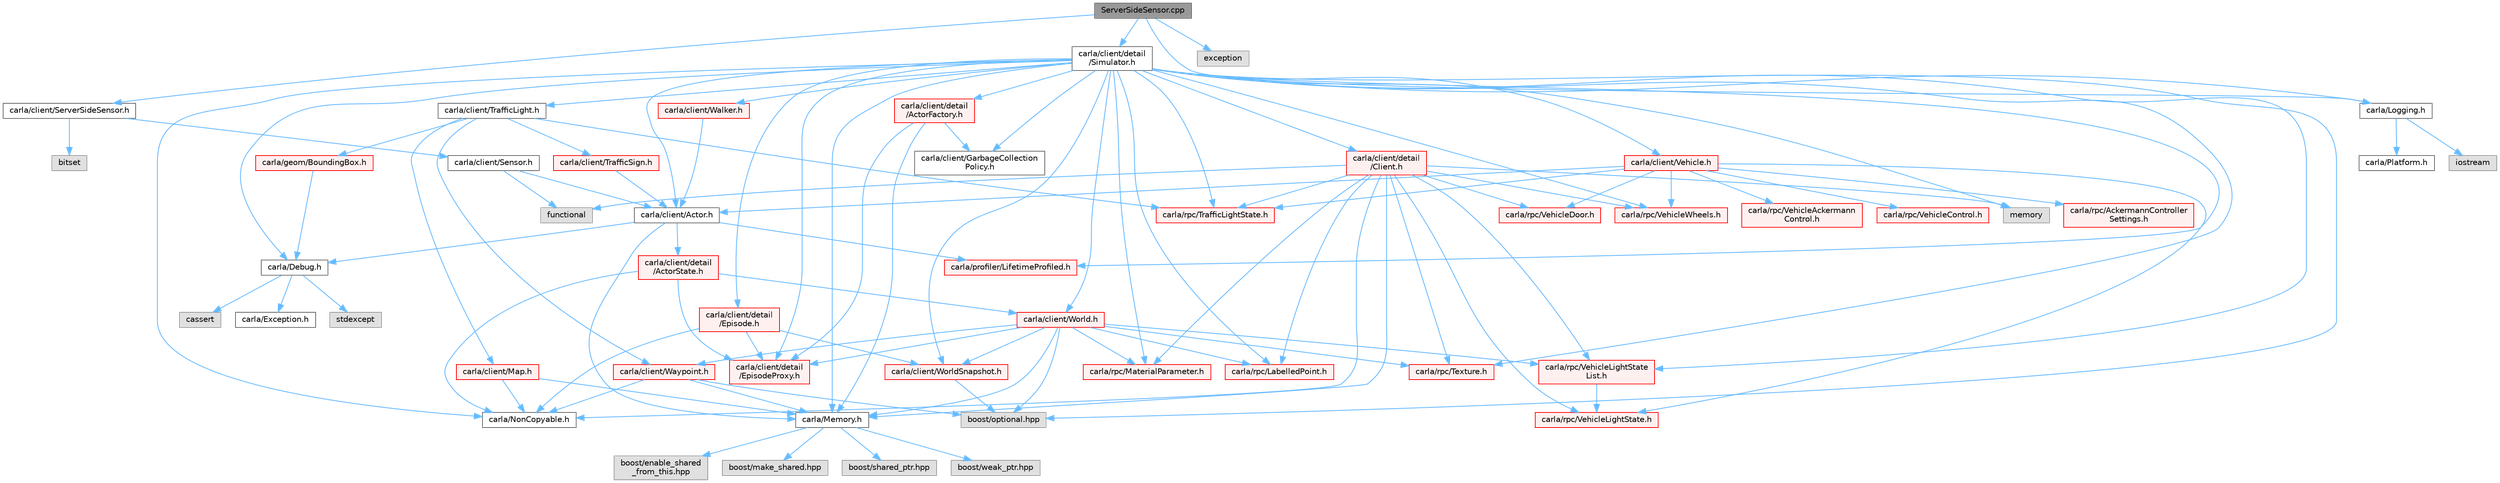 digraph "ServerSideSensor.cpp"
{
 // INTERACTIVE_SVG=YES
 // LATEX_PDF_SIZE
  bgcolor="transparent";
  edge [fontname=Helvetica,fontsize=10,labelfontname=Helvetica,labelfontsize=10];
  node [fontname=Helvetica,fontsize=10,shape=box,height=0.2,width=0.4];
  Node1 [id="Node000001",label="ServerSideSensor.cpp",height=0.2,width=0.4,color="gray40", fillcolor="grey60", style="filled", fontcolor="black",tooltip=" "];
  Node1 -> Node2 [id="edge1_Node000001_Node000002",color="steelblue1",style="solid",tooltip=" "];
  Node2 [id="Node000002",label="carla/client/ServerSideSensor.h",height=0.2,width=0.4,color="grey40", fillcolor="white", style="filled",URL="$db/d29/ServerSideSensor_8h.html",tooltip=" "];
  Node2 -> Node3 [id="edge2_Node000002_Node000003",color="steelblue1",style="solid",tooltip=" "];
  Node3 [id="Node000003",label="carla/client/Sensor.h",height=0.2,width=0.4,color="grey40", fillcolor="white", style="filled",URL="$d8/d58/LibCarla_2source_2carla_2client_2Sensor_8h.html",tooltip=" "];
  Node3 -> Node4 [id="edge3_Node000003_Node000004",color="steelblue1",style="solid",tooltip=" "];
  Node4 [id="Node000004",label="carla/client/Actor.h",height=0.2,width=0.4,color="grey40", fillcolor="white", style="filled",URL="$da/d48/client_2Actor_8h.html",tooltip=" "];
  Node4 -> Node5 [id="edge4_Node000004_Node000005",color="steelblue1",style="solid",tooltip=" "];
  Node5 [id="Node000005",label="carla/Debug.h",height=0.2,width=0.4,color="grey40", fillcolor="white", style="filled",URL="$d4/deb/Debug_8h.html",tooltip=" "];
  Node5 -> Node6 [id="edge5_Node000005_Node000006",color="steelblue1",style="solid",tooltip=" "];
  Node6 [id="Node000006",label="carla/Exception.h",height=0.2,width=0.4,color="grey40", fillcolor="white", style="filled",URL="$d8/d8a/Exception_8h.html",tooltip=" "];
  Node5 -> Node7 [id="edge6_Node000005_Node000007",color="steelblue1",style="solid",tooltip=" "];
  Node7 [id="Node000007",label="stdexcept",height=0.2,width=0.4,color="grey60", fillcolor="#E0E0E0", style="filled",tooltip=" "];
  Node5 -> Node8 [id="edge7_Node000005_Node000008",color="steelblue1",style="solid",tooltip=" "];
  Node8 [id="Node000008",label="cassert",height=0.2,width=0.4,color="grey60", fillcolor="#E0E0E0", style="filled",tooltip=" "];
  Node4 -> Node9 [id="edge8_Node000004_Node000009",color="steelblue1",style="solid",tooltip=" "];
  Node9 [id="Node000009",label="carla/Memory.h",height=0.2,width=0.4,color="grey40", fillcolor="white", style="filled",URL="$de/d5c/Memory_8h.html",tooltip=" "];
  Node9 -> Node10 [id="edge9_Node000009_Node000010",color="steelblue1",style="solid",tooltip=" "];
  Node10 [id="Node000010",label="boost/enable_shared\l_from_this.hpp",height=0.2,width=0.4,color="grey60", fillcolor="#E0E0E0", style="filled",tooltip=" "];
  Node9 -> Node11 [id="edge10_Node000009_Node000011",color="steelblue1",style="solid",tooltip=" "];
  Node11 [id="Node000011",label="boost/make_shared.hpp",height=0.2,width=0.4,color="grey60", fillcolor="#E0E0E0", style="filled",tooltip=" "];
  Node9 -> Node12 [id="edge11_Node000009_Node000012",color="steelblue1",style="solid",tooltip=" "];
  Node12 [id="Node000012",label="boost/shared_ptr.hpp",height=0.2,width=0.4,color="grey60", fillcolor="#E0E0E0", style="filled",tooltip=" "];
  Node9 -> Node13 [id="edge12_Node000009_Node000013",color="steelblue1",style="solid",tooltip=" "];
  Node13 [id="Node000013",label="boost/weak_ptr.hpp",height=0.2,width=0.4,color="grey60", fillcolor="#E0E0E0", style="filled",tooltip=" "];
  Node4 -> Node14 [id="edge13_Node000004_Node000014",color="steelblue1",style="solid",tooltip=" "];
  Node14 [id="Node000014",label="carla/client/detail\l/ActorState.h",height=0.2,width=0.4,color="red", fillcolor="#FFF0F0", style="filled",URL="$d4/d22/client_2detail_2ActorState_8h.html",tooltip=" "];
  Node14 -> Node15 [id="edge14_Node000014_Node000015",color="steelblue1",style="solid",tooltip=" "];
  Node15 [id="Node000015",label="carla/NonCopyable.h",height=0.2,width=0.4,color="grey40", fillcolor="white", style="filled",URL="$d4/dd8/LibCarla_2source_2carla_2NonCopyable_8h.html",tooltip=" "];
  Node14 -> Node16 [id="edge15_Node000014_Node000016",color="steelblue1",style="solid",tooltip=" "];
  Node16 [id="Node000016",label="carla/client/World.h",height=0.2,width=0.4,color="red", fillcolor="#FFF0F0", style="filled",URL="$dd/d5b/World_8h.html",tooltip=" "];
  Node16 -> Node9 [id="edge16_Node000016_Node000009",color="steelblue1",style="solid",tooltip=" "];
  Node16 -> Node60 [id="edge17_Node000016_Node000060",color="steelblue1",style="solid",tooltip=" "];
  Node60 [id="Node000060",label="carla/client/Waypoint.h",height=0.2,width=0.4,color="red", fillcolor="#FFF0F0", style="filled",URL="$d0/d47/client_2Waypoint_8h.html",tooltip=" "];
  Node60 -> Node9 [id="edge18_Node000060_Node000009",color="steelblue1",style="solid",tooltip=" "];
  Node60 -> Node15 [id="edge19_Node000060_Node000015",color="steelblue1",style="solid",tooltip=" "];
  Node60 -> Node83 [id="edge20_Node000060_Node000083",color="steelblue1",style="solid",tooltip=" "];
  Node83 [id="Node000083",label="boost/optional.hpp",height=0.2,width=0.4,color="grey60", fillcolor="#E0E0E0", style="filled",tooltip=" "];
  Node16 -> Node99 [id="edge21_Node000016_Node000099",color="steelblue1",style="solid",tooltip=" "];
  Node99 [id="Node000099",label="carla/client/WorldSnapshot.h",height=0.2,width=0.4,color="red", fillcolor="#FFF0F0", style="filled",URL="$df/d11/WorldSnapshot_8h.html",tooltip=" "];
  Node99 -> Node83 [id="edge22_Node000099_Node000083",color="steelblue1",style="solid",tooltip=" "];
  Node16 -> Node21 [id="edge23_Node000016_Node000021",color="steelblue1",style="solid",tooltip=" "];
  Node21 [id="Node000021",label="carla/client/detail\l/EpisodeProxy.h",height=0.2,width=0.4,color="red", fillcolor="#FFF0F0", style="filled",URL="$dc/dc2/EpisodeProxy_8h.html",tooltip=" "];
  Node16 -> Node154 [id="edge24_Node000016_Node000154",color="steelblue1",style="solid",tooltip=" "];
  Node154 [id="Node000154",label="carla/rpc/LabelledPoint.h",height=0.2,width=0.4,color="red", fillcolor="#FFF0F0", style="filled",URL="$d2/dd4/LabelledPoint_8h.html",tooltip=" "];
  Node16 -> Node167 [id="edge25_Node000016_Node000167",color="steelblue1",style="solid",tooltip=" "];
  Node167 [id="Node000167",label="carla/rpc/VehicleLightState\lList.h",height=0.2,width=0.4,color="red", fillcolor="#FFF0F0", style="filled",URL="$d8/d09/VehicleLightStateList_8h.html",tooltip=" "];
  Node167 -> Node168 [id="edge26_Node000167_Node000168",color="steelblue1",style="solid",tooltip=" "];
  Node168 [id="Node000168",label="carla/rpc/VehicleLightState.h",height=0.2,width=0.4,color="red", fillcolor="#FFF0F0", style="filled",URL="$d8/d64/LibCarla_2source_2carla_2rpc_2VehicleLightState_8h.html",tooltip=" "];
  Node16 -> Node171 [id="edge27_Node000016_Node000171",color="steelblue1",style="solid",tooltip=" "];
  Node171 [id="Node000171",label="carla/rpc/Texture.h",height=0.2,width=0.4,color="red", fillcolor="#FFF0F0", style="filled",URL="$d9/dbf/Texture_8h.html",tooltip=" "];
  Node16 -> Node172 [id="edge28_Node000016_Node000172",color="steelblue1",style="solid",tooltip=" "];
  Node172 [id="Node000172",label="carla/rpc/MaterialParameter.h",height=0.2,width=0.4,color="red", fillcolor="#FFF0F0", style="filled",URL="$d7/d10/MaterialParameter_8h.html",tooltip=" "];
  Node16 -> Node83 [id="edge29_Node000016_Node000083",color="steelblue1",style="solid",tooltip=" "];
  Node14 -> Node21 [id="edge30_Node000014_Node000021",color="steelblue1",style="solid",tooltip=" "];
  Node4 -> Node175 [id="edge31_Node000004_Node000175",color="steelblue1",style="solid",tooltip=" "];
  Node175 [id="Node000175",label="carla/profiler/LifetimeProfiled.h",height=0.2,width=0.4,color="red", fillcolor="#FFF0F0", style="filled",URL="$d9/dc4/LifetimeProfiled_8h.html",tooltip=" "];
  Node3 -> Node71 [id="edge32_Node000003_Node000071",color="steelblue1",style="solid",tooltip=" "];
  Node71 [id="Node000071",label="functional",height=0.2,width=0.4,color="grey60", fillcolor="#E0E0E0", style="filled",tooltip=" "];
  Node2 -> Node176 [id="edge33_Node000002_Node000176",color="steelblue1",style="solid",tooltip=" "];
  Node176 [id="Node000176",label="bitset",height=0.2,width=0.4,color="grey60", fillcolor="#E0E0E0", style="filled",tooltip=" "];
  Node1 -> Node28 [id="edge34_Node000001_Node000028",color="steelblue1",style="solid",tooltip=" "];
  Node28 [id="Node000028",label="carla/Logging.h",height=0.2,width=0.4,color="grey40", fillcolor="white", style="filled",URL="$de/d87/Logging_8h.html",tooltip=" "];
  Node28 -> Node29 [id="edge35_Node000028_Node000029",color="steelblue1",style="solid",tooltip=" "];
  Node29 [id="Node000029",label="carla/Platform.h",height=0.2,width=0.4,color="grey40", fillcolor="white", style="filled",URL="$d9/dd0/Platform_8h.html",tooltip=" "];
  Node28 -> Node30 [id="edge36_Node000028_Node000030",color="steelblue1",style="solid",tooltip=" "];
  Node30 [id="Node000030",label="iostream",height=0.2,width=0.4,color="grey60", fillcolor="#E0E0E0", style="filled",tooltip=" "];
  Node1 -> Node177 [id="edge37_Node000001_Node000177",color="steelblue1",style="solid",tooltip=" "];
  Node177 [id="Node000177",label="carla/client/detail\l/Simulator.h",height=0.2,width=0.4,color="grey40", fillcolor="white", style="filled",URL="$d6/d4a/Simulator_8h.html",tooltip=" "];
  Node177 -> Node5 [id="edge38_Node000177_Node000005",color="steelblue1",style="solid",tooltip=" "];
  Node177 -> Node28 [id="edge39_Node000177_Node000028",color="steelblue1",style="solid",tooltip=" "];
  Node177 -> Node9 [id="edge40_Node000177_Node000009",color="steelblue1",style="solid",tooltip=" "];
  Node177 -> Node15 [id="edge41_Node000177_Node000015",color="steelblue1",style="solid",tooltip=" "];
  Node177 -> Node4 [id="edge42_Node000177_Node000004",color="steelblue1",style="solid",tooltip=" "];
  Node177 -> Node178 [id="edge43_Node000177_Node000178",color="steelblue1",style="solid",tooltip=" "];
  Node178 [id="Node000178",label="carla/client/GarbageCollection\lPolicy.h",height=0.2,width=0.4,color="grey40", fillcolor="white", style="filled",URL="$d7/dc8/GarbageCollectionPolicy_8h.html",tooltip=" "];
  Node177 -> Node179 [id="edge44_Node000177_Node000179",color="steelblue1",style="solid",tooltip=" "];
  Node179 [id="Node000179",label="carla/client/TrafficLight.h",height=0.2,width=0.4,color="grey40", fillcolor="white", style="filled",URL="$d5/d9e/TrafficLight_8h.html",tooltip=" "];
  Node179 -> Node180 [id="edge45_Node000179_Node000180",color="steelblue1",style="solid",tooltip=" "];
  Node180 [id="Node000180",label="carla/client/TrafficSign.h",height=0.2,width=0.4,color="red", fillcolor="#FFF0F0", style="filled",URL="$d6/d83/TrafficSign_8h.html",tooltip=" "];
  Node180 -> Node4 [id="edge46_Node000180_Node000004",color="steelblue1",style="solid",tooltip=" "];
  Node179 -> Node105 [id="edge47_Node000179_Node000105",color="steelblue1",style="solid",tooltip=" "];
  Node105 [id="Node000105",label="carla/rpc/TrafficLightState.h",height=0.2,width=0.4,color="red", fillcolor="#FFF0F0", style="filled",URL="$d1/d16/LibCarla_2source_2carla_2rpc_2TrafficLightState_8h.html",tooltip=" "];
  Node179 -> Node60 [id="edge48_Node000179_Node000060",color="steelblue1",style="solid",tooltip=" "];
  Node179 -> Node181 [id="edge49_Node000179_Node000181",color="steelblue1",style="solid",tooltip=" "];
  Node181 [id="Node000181",label="carla/client/Map.h",height=0.2,width=0.4,color="red", fillcolor="#FFF0F0", style="filled",URL="$d4/d9d/client_2Map_8h.html",tooltip=" "];
  Node181 -> Node9 [id="edge50_Node000181_Node000009",color="steelblue1",style="solid",tooltip=" "];
  Node181 -> Node15 [id="edge51_Node000181_Node000015",color="steelblue1",style="solid",tooltip=" "];
  Node179 -> Node25 [id="edge52_Node000179_Node000025",color="steelblue1",style="solid",tooltip=" "];
  Node25 [id="Node000025",label="carla/geom/BoundingBox.h",height=0.2,width=0.4,color="red", fillcolor="#FFF0F0", style="filled",URL="$d2/dfe/LibCarla_2source_2carla_2geom_2BoundingBox_8h.html",tooltip=" "];
  Node25 -> Node5 [id="edge53_Node000025_Node000005",color="steelblue1",style="solid",tooltip=" "];
  Node177 -> Node199 [id="edge54_Node000177_Node000199",color="steelblue1",style="solid",tooltip=" "];
  Node199 [id="Node000199",label="carla/client/Vehicle.h",height=0.2,width=0.4,color="red", fillcolor="#FFF0F0", style="filled",URL="$d9/d18/Vehicle_8h.html",tooltip=" "];
  Node199 -> Node4 [id="edge55_Node000199_Node000004",color="steelblue1",style="solid",tooltip=" "];
  Node199 -> Node200 [id="edge56_Node000199_Node000200",color="steelblue1",style="solid",tooltip=" "];
  Node200 [id="Node000200",label="carla/rpc/AckermannController\lSettings.h",height=0.2,width=0.4,color="red", fillcolor="#FFF0F0", style="filled",URL="$d0/d10/LibCarla_2source_2carla_2rpc_2AckermannControllerSettings_8h.html",tooltip=" "];
  Node199 -> Node105 [id="edge57_Node000199_Node000105",color="steelblue1",style="solid",tooltip=" "];
  Node199 -> Node203 [id="edge58_Node000199_Node000203",color="steelblue1",style="solid",tooltip=" "];
  Node203 [id="Node000203",label="carla/rpc/VehicleAckermann\lControl.h",height=0.2,width=0.4,color="red", fillcolor="#FFF0F0", style="filled",URL="$dc/def/LibCarla_2source_2carla_2rpc_2VehicleAckermannControl_8h.html",tooltip=" "];
  Node199 -> Node106 [id="edge59_Node000199_Node000106",color="steelblue1",style="solid",tooltip=" "];
  Node106 [id="Node000106",label="carla/rpc/VehicleControl.h",height=0.2,width=0.4,color="red", fillcolor="#FFF0F0", style="filled",URL="$dd/d28/LibCarla_2source_2carla_2rpc_2VehicleControl_8h.html",tooltip=" "];
  Node199 -> Node206 [id="edge60_Node000199_Node000206",color="steelblue1",style="solid",tooltip=" "];
  Node206 [id="Node000206",label="carla/rpc/VehicleDoor.h",height=0.2,width=0.4,color="red", fillcolor="#FFF0F0", style="filled",URL="$da/dc3/VehicleDoor_8h.html",tooltip=" "];
  Node199 -> Node168 [id="edge61_Node000199_Node000168",color="steelblue1",style="solid",tooltip=" "];
  Node199 -> Node209 [id="edge62_Node000199_Node000209",color="steelblue1",style="solid",tooltip=" "];
  Node209 [id="Node000209",label="carla/rpc/VehicleWheels.h",height=0.2,width=0.4,color="red", fillcolor="#FFF0F0", style="filled",URL="$d2/d02/VehicleWheels_8h.html",tooltip=" "];
  Node177 -> Node216 [id="edge63_Node000177_Node000216",color="steelblue1",style="solid",tooltip=" "];
  Node216 [id="Node000216",label="carla/client/Walker.h",height=0.2,width=0.4,color="red", fillcolor="#FFF0F0", style="filled",URL="$d5/d10/Walker_8h.html",tooltip=" "];
  Node216 -> Node4 [id="edge64_Node000216_Node000004",color="steelblue1",style="solid",tooltip=" "];
  Node177 -> Node16 [id="edge65_Node000177_Node000016",color="steelblue1",style="solid",tooltip=" "];
  Node177 -> Node99 [id="edge66_Node000177_Node000099",color="steelblue1",style="solid",tooltip=" "];
  Node177 -> Node225 [id="edge67_Node000177_Node000225",color="steelblue1",style="solid",tooltip=" "];
  Node225 [id="Node000225",label="carla/client/detail\l/ActorFactory.h",height=0.2,width=0.4,color="red", fillcolor="#FFF0F0", style="filled",URL="$d7/dae/ActorFactory_8h.html",tooltip=" "];
  Node225 -> Node9 [id="edge68_Node000225_Node000009",color="steelblue1",style="solid",tooltip=" "];
  Node225 -> Node178 [id="edge69_Node000225_Node000178",color="steelblue1",style="solid",tooltip=" "];
  Node225 -> Node21 [id="edge70_Node000225_Node000021",color="steelblue1",style="solid",tooltip=" "];
  Node177 -> Node226 [id="edge71_Node000177_Node000226",color="steelblue1",style="solid",tooltip=" "];
  Node226 [id="Node000226",label="carla/client/detail\l/Client.h",height=0.2,width=0.4,color="red", fillcolor="#FFF0F0", style="filled",URL="$df/d8b/client_2detail_2Client_8h.html",tooltip=" "];
  Node226 -> Node9 [id="edge72_Node000226_Node000009",color="steelblue1",style="solid",tooltip=" "];
  Node226 -> Node15 [id="edge73_Node000226_Node000015",color="steelblue1",style="solid",tooltip=" "];
  Node226 -> Node154 [id="edge74_Node000226_Node000154",color="steelblue1",style="solid",tooltip=" "];
  Node226 -> Node105 [id="edge75_Node000226_Node000105",color="steelblue1",style="solid",tooltip=" "];
  Node226 -> Node206 [id="edge76_Node000226_Node000206",color="steelblue1",style="solid",tooltip=" "];
  Node226 -> Node167 [id="edge77_Node000226_Node000167",color="steelblue1",style="solid",tooltip=" "];
  Node226 -> Node168 [id="edge78_Node000226_Node000168",color="steelblue1",style="solid",tooltip=" "];
  Node226 -> Node209 [id="edge79_Node000226_Node000209",color="steelblue1",style="solid",tooltip=" "];
  Node226 -> Node171 [id="edge80_Node000226_Node000171",color="steelblue1",style="solid",tooltip=" "];
  Node226 -> Node172 [id="edge81_Node000226_Node000172",color="steelblue1",style="solid",tooltip=" "];
  Node226 -> Node71 [id="edge82_Node000226_Node000071",color="steelblue1",style="solid",tooltip=" "];
  Node226 -> Node23 [id="edge83_Node000226_Node000023",color="steelblue1",style="solid",tooltip=" "];
  Node23 [id="Node000023",label="memory",height=0.2,width=0.4,color="grey60", fillcolor="#E0E0E0", style="filled",tooltip=" "];
  Node177 -> Node93 [id="edge84_Node000177_Node000093",color="steelblue1",style="solid",tooltip=" "];
  Node93 [id="Node000093",label="carla/client/detail\l/Episode.h",height=0.2,width=0.4,color="red", fillcolor="#FFF0F0", style="filled",URL="$d9/d9e/Episode_8h.html",tooltip=" "];
  Node93 -> Node15 [id="edge85_Node000093_Node000015",color="steelblue1",style="solid",tooltip=" "];
  Node93 -> Node99 [id="edge86_Node000093_Node000099",color="steelblue1",style="solid",tooltip=" "];
  Node93 -> Node21 [id="edge87_Node000093_Node000021",color="steelblue1",style="solid",tooltip=" "];
  Node177 -> Node21 [id="edge88_Node000177_Node000021",color="steelblue1",style="solid",tooltip=" "];
  Node177 -> Node175 [id="edge89_Node000177_Node000175",color="steelblue1",style="solid",tooltip=" "];
  Node177 -> Node105 [id="edge90_Node000177_Node000105",color="steelblue1",style="solid",tooltip=" "];
  Node177 -> Node167 [id="edge91_Node000177_Node000167",color="steelblue1",style="solid",tooltip=" "];
  Node177 -> Node154 [id="edge92_Node000177_Node000154",color="steelblue1",style="solid",tooltip=" "];
  Node177 -> Node209 [id="edge93_Node000177_Node000209",color="steelblue1",style="solid",tooltip=" "];
  Node177 -> Node171 [id="edge94_Node000177_Node000171",color="steelblue1",style="solid",tooltip=" "];
  Node177 -> Node172 [id="edge95_Node000177_Node000172",color="steelblue1",style="solid",tooltip=" "];
  Node177 -> Node83 [id="edge96_Node000177_Node000083",color="steelblue1",style="solid",tooltip=" "];
  Node177 -> Node23 [id="edge97_Node000177_Node000023",color="steelblue1",style="solid",tooltip=" "];
  Node1 -> Node97 [id="edge98_Node000001_Node000097",color="steelblue1",style="solid",tooltip=" "];
  Node97 [id="Node000097",label="exception",height=0.2,width=0.4,color="grey60", fillcolor="#E0E0E0", style="filled",tooltip=" "];
}
